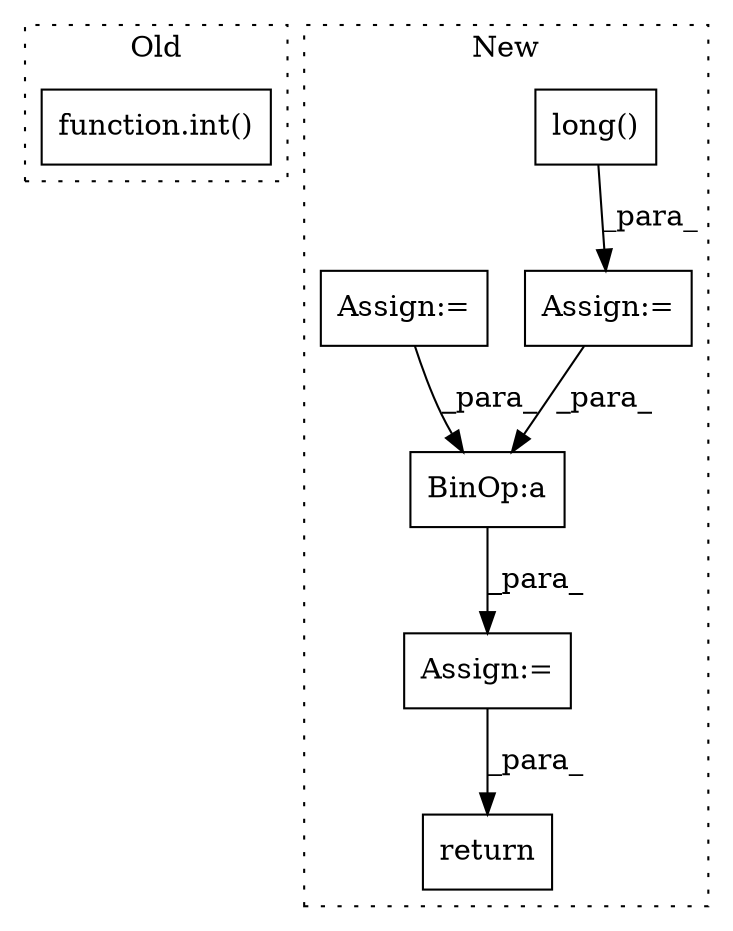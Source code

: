 digraph G {
subgraph cluster0 {
1 [label="function.int()" a="75" s="4413,4462" l="4,1" shape="box"];
label = "Old";
style="dotted";
}
subgraph cluster1 {
2 [label="long()" a="75" s="4470" l="23" shape="box"];
3 [label="BinOp:a" a="82" s="5092" l="3" shape="box"];
4 [label="Assign:=" a="68" s="4719" l="3" shape="box"];
5 [label="Assign:=" a="68" s="4504" l="3" shape="box"];
6 [label="Assign:=" a="68" s="5087" l="3" shape="box"];
7 [label="return" a="93" s="5146" l="7" shape="box"];
label = "New";
style="dotted";
}
2 -> 5 [label="_para_"];
3 -> 6 [label="_para_"];
4 -> 3 [label="_para_"];
5 -> 3 [label="_para_"];
6 -> 7 [label="_para_"];
}